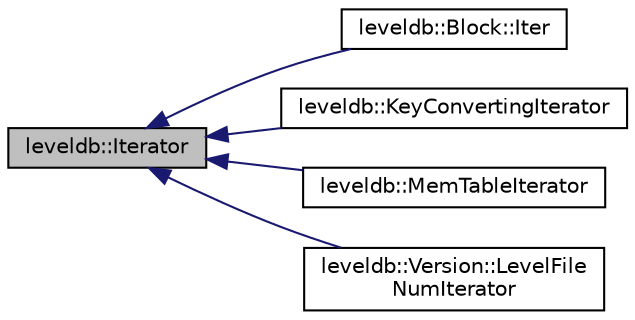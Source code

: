 digraph "leveldb::Iterator"
{
 // LATEX_PDF_SIZE
  edge [fontname="Helvetica",fontsize="10",labelfontname="Helvetica",labelfontsize="10"];
  node [fontname="Helvetica",fontsize="10",shape=record];
  rankdir="LR";
  Node0 [label="leveldb::Iterator",height=0.2,width=0.4,color="black", fillcolor="grey75", style="filled", fontcolor="black",tooltip=" "];
  Node0 -> Node1 [dir="back",color="midnightblue",fontsize="10",style="solid",fontname="Helvetica"];
  Node1 [label="leveldb::Block::Iter",height=0.2,width=0.4,color="black", fillcolor="white", style="filled",URL="$classleveldb_1_1_block_1_1_iter.html",tooltip=" "];
  Node0 -> Node2 [dir="back",color="midnightblue",fontsize="10",style="solid",fontname="Helvetica"];
  Node2 [label="leveldb::KeyConvertingIterator",height=0.2,width=0.4,color="black", fillcolor="white", style="filled",URL="$classleveldb_1_1_key_converting_iterator.html",tooltip=" "];
  Node0 -> Node3 [dir="back",color="midnightblue",fontsize="10",style="solid",fontname="Helvetica"];
  Node3 [label="leveldb::MemTableIterator",height=0.2,width=0.4,color="black", fillcolor="white", style="filled",URL="$classleveldb_1_1_mem_table_iterator.html",tooltip=" "];
  Node0 -> Node4 [dir="back",color="midnightblue",fontsize="10",style="solid",fontname="Helvetica"];
  Node4 [label="leveldb::Version::LevelFile\lNumIterator",height=0.2,width=0.4,color="black", fillcolor="white", style="filled",URL="$classleveldb_1_1_version_1_1_level_file_num_iterator.html",tooltip=" "];
}
